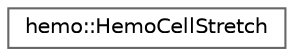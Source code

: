 digraph "Graphical Class Hierarchy"
{
 // LATEX_PDF_SIZE
  bgcolor="transparent";
  edge [fontname=Helvetica,fontsize=10,labelfontname=Helvetica,labelfontsize=10];
  node [fontname=Helvetica,fontsize=10,shape=box,height=0.2,width=0.4];
  rankdir="LR";
  Node0 [id="Node000000",label="hemo::HemoCellStretch",height=0.2,width=0.4,color="grey40", fillcolor="white", style="filled",URL="$classhemo_1_1HemoCellStretch.html",tooltip=" "];
}
